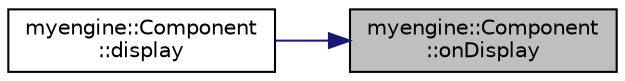 digraph "myengine::Component::onDisplay"
{
 // LATEX_PDF_SIZE
  edge [fontname="Helvetica",fontsize="10",labelfontname="Helvetica",labelfontsize="10"];
  node [fontname="Helvetica",fontsize="10",shape=record];
  rankdir="RL";
  Node1 [label="myengine::Component\l::onDisplay",height=0.2,width=0.4,color="black", fillcolor="grey75", style="filled", fontcolor="black",tooltip=" "];
  Node1 -> Node2 [dir="back",color="midnightblue",fontsize="10",style="solid",fontname="Helvetica"];
  Node2 [label="myengine::Component\l::display",height=0.2,width=0.4,color="black", fillcolor="white", style="filled",URL="$structmyengine_1_1_component.html#a48b2efd03b0f0c4240b55cce283142de",tooltip=" "];
}
